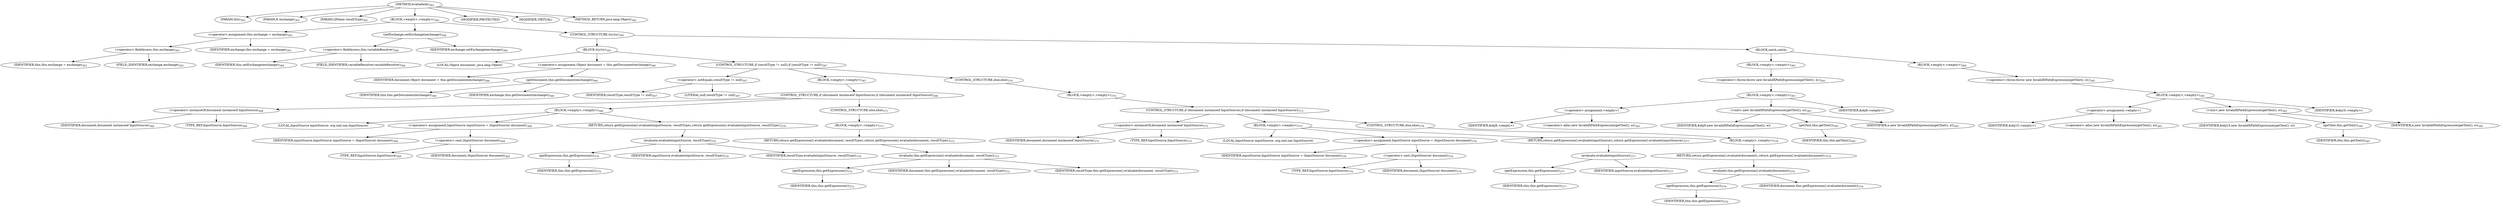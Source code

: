digraph "evaluateAs" {  
"758" [label = <(METHOD,evaluateAs)<SUB>362</SUB>> ]
"63" [label = <(PARAM,this)<SUB>362</SUB>> ]
"759" [label = <(PARAM,E exchange)<SUB>362</SUB>> ]
"760" [label = <(PARAM,QName resultType)<SUB>362</SUB>> ]
"761" [label = <(BLOCK,&lt;empty&gt;,&lt;empty&gt;)<SUB>362</SUB>> ]
"762" [label = <(&lt;operator&gt;.assignment,this.exchange = exchange)<SUB>363</SUB>> ]
"763" [label = <(&lt;operator&gt;.fieldAccess,this.exchange)<SUB>363</SUB>> ]
"62" [label = <(IDENTIFIER,this,this.exchange = exchange)<SUB>363</SUB>> ]
"764" [label = <(FIELD_IDENTIFIER,exchange,exchange)<SUB>363</SUB>> ]
"765" [label = <(IDENTIFIER,exchange,this.exchange = exchange)<SUB>363</SUB>> ]
"766" [label = <(setExchange,setExchange(exchange))<SUB>364</SUB>> ]
"767" [label = <(&lt;operator&gt;.fieldAccess,this.variableResolver)<SUB>364</SUB>> ]
"768" [label = <(IDENTIFIER,this,setExchange(exchange))<SUB>364</SUB>> ]
"769" [label = <(FIELD_IDENTIFIER,variableResolver,variableResolver)<SUB>364</SUB>> ]
"770" [label = <(IDENTIFIER,exchange,setExchange(exchange))<SUB>364</SUB>> ]
"771" [label = <(CONTROL_STRUCTURE,try,try)<SUB>365</SUB>> ]
"772" [label = <(BLOCK,try,try)<SUB>365</SUB>> ]
"773" [label = <(LOCAL,Object document: java.lang.Object)> ]
"774" [label = <(&lt;operator&gt;.assignment,Object document = this.getDocument(exchange))<SUB>366</SUB>> ]
"775" [label = <(IDENTIFIER,document,Object document = this.getDocument(exchange))<SUB>366</SUB>> ]
"776" [label = <(getDocument,this.getDocument(exchange))<SUB>366</SUB>> ]
"64" [label = <(IDENTIFIER,this,this.getDocument(exchange))<SUB>366</SUB>> ]
"777" [label = <(IDENTIFIER,exchange,this.getDocument(exchange))<SUB>366</SUB>> ]
"778" [label = <(CONTROL_STRUCTURE,if (resultType != null),if (resultType != null))<SUB>367</SUB>> ]
"779" [label = <(&lt;operator&gt;.notEquals,resultType != null)<SUB>367</SUB>> ]
"780" [label = <(IDENTIFIER,resultType,resultType != null)<SUB>367</SUB>> ]
"781" [label = <(LITERAL,null,resultType != null)<SUB>367</SUB>> ]
"782" [label = <(BLOCK,&lt;empty&gt;,&lt;empty&gt;)<SUB>367</SUB>> ]
"783" [label = <(CONTROL_STRUCTURE,if (document instanceof InputSource),if (document instanceof InputSource))<SUB>368</SUB>> ]
"784" [label = <(&lt;operator&gt;.instanceOf,document instanceof InputSource)<SUB>368</SUB>> ]
"785" [label = <(IDENTIFIER,document,document instanceof InputSource)<SUB>368</SUB>> ]
"786" [label = <(TYPE_REF,InputSource,InputSource)<SUB>368</SUB>> ]
"787" [label = <(BLOCK,&lt;empty&gt;,&lt;empty&gt;)<SUB>368</SUB>> ]
"788" [label = <(LOCAL,InputSource inputSource: org.xml.sax.InputSource)> ]
"789" [label = <(&lt;operator&gt;.assignment,InputSource inputSource = (InputSource) document)<SUB>369</SUB>> ]
"790" [label = <(IDENTIFIER,inputSource,InputSource inputSource = (InputSource) document)<SUB>369</SUB>> ]
"791" [label = <(&lt;operator&gt;.cast,(InputSource) document)<SUB>369</SUB>> ]
"792" [label = <(TYPE_REF,InputSource,InputSource)<SUB>369</SUB>> ]
"793" [label = <(IDENTIFIER,document,(InputSource) document)<SUB>369</SUB>> ]
"794" [label = <(RETURN,return getExpression().evaluate(inputSource, resultType);,return getExpression().evaluate(inputSource, resultType);)<SUB>370</SUB>> ]
"795" [label = <(evaluate,evaluate(inputSource, resultType))<SUB>370</SUB>> ]
"796" [label = <(getExpression,this.getExpression())<SUB>370</SUB>> ]
"65" [label = <(IDENTIFIER,this,this.getExpression())<SUB>370</SUB>> ]
"797" [label = <(IDENTIFIER,inputSource,evaluate(inputSource, resultType))<SUB>370</SUB>> ]
"798" [label = <(IDENTIFIER,resultType,evaluate(inputSource, resultType))<SUB>370</SUB>> ]
"799" [label = <(CONTROL_STRUCTURE,else,else)<SUB>371</SUB>> ]
"800" [label = <(BLOCK,&lt;empty&gt;,&lt;empty&gt;)<SUB>371</SUB>> ]
"801" [label = <(RETURN,return getExpression().evaluate(document, resultType);,return getExpression().evaluate(document, resultType);)<SUB>372</SUB>> ]
"802" [label = <(evaluate,this.getExpression().evaluate(document, resultType))<SUB>372</SUB>> ]
"803" [label = <(getExpression,this.getExpression())<SUB>372</SUB>> ]
"66" [label = <(IDENTIFIER,this,this.getExpression())<SUB>372</SUB>> ]
"804" [label = <(IDENTIFIER,document,this.getExpression().evaluate(document, resultType))<SUB>372</SUB>> ]
"805" [label = <(IDENTIFIER,resultType,this.getExpression().evaluate(document, resultType))<SUB>372</SUB>> ]
"806" [label = <(CONTROL_STRUCTURE,else,else)<SUB>374</SUB>> ]
"807" [label = <(BLOCK,&lt;empty&gt;,&lt;empty&gt;)<SUB>374</SUB>> ]
"808" [label = <(CONTROL_STRUCTURE,if (document instanceof InputSource),if (document instanceof InputSource))<SUB>375</SUB>> ]
"809" [label = <(&lt;operator&gt;.instanceOf,document instanceof InputSource)<SUB>375</SUB>> ]
"810" [label = <(IDENTIFIER,document,document instanceof InputSource)<SUB>375</SUB>> ]
"811" [label = <(TYPE_REF,InputSource,InputSource)<SUB>375</SUB>> ]
"812" [label = <(BLOCK,&lt;empty&gt;,&lt;empty&gt;)<SUB>375</SUB>> ]
"813" [label = <(LOCAL,InputSource inputSource: org.xml.sax.InputSource)> ]
"814" [label = <(&lt;operator&gt;.assignment,InputSource inputSource = (InputSource) document)<SUB>376</SUB>> ]
"815" [label = <(IDENTIFIER,inputSource,InputSource inputSource = (InputSource) document)<SUB>376</SUB>> ]
"816" [label = <(&lt;operator&gt;.cast,(InputSource) document)<SUB>376</SUB>> ]
"817" [label = <(TYPE_REF,InputSource,InputSource)<SUB>376</SUB>> ]
"818" [label = <(IDENTIFIER,document,(InputSource) document)<SUB>376</SUB>> ]
"819" [label = <(RETURN,return getExpression().evaluate(inputSource);,return getExpression().evaluate(inputSource);)<SUB>377</SUB>> ]
"820" [label = <(evaluate,evaluate(inputSource))<SUB>377</SUB>> ]
"821" [label = <(getExpression,this.getExpression())<SUB>377</SUB>> ]
"67" [label = <(IDENTIFIER,this,this.getExpression())<SUB>377</SUB>> ]
"822" [label = <(IDENTIFIER,inputSource,evaluate(inputSource))<SUB>377</SUB>> ]
"823" [label = <(CONTROL_STRUCTURE,else,else)<SUB>378</SUB>> ]
"824" [label = <(BLOCK,&lt;empty&gt;,&lt;empty&gt;)<SUB>378</SUB>> ]
"825" [label = <(RETURN,return getExpression().evaluate(document);,return getExpression().evaluate(document);)<SUB>379</SUB>> ]
"826" [label = <(evaluate,this.getExpression().evaluate(document))<SUB>379</SUB>> ]
"827" [label = <(getExpression,this.getExpression())<SUB>379</SUB>> ]
"68" [label = <(IDENTIFIER,this,this.getExpression())<SUB>379</SUB>> ]
"828" [label = <(IDENTIFIER,document,this.getExpression().evaluate(document))<SUB>379</SUB>> ]
"829" [label = <(BLOCK,catch,catch)> ]
"830" [label = <(BLOCK,&lt;empty&gt;,&lt;empty&gt;)<SUB>382</SUB>> ]
"831" [label = <(&lt;operator&gt;.throw,throw new InvalidXPathExpression(getText(), e);)<SUB>383</SUB>> ]
"832" [label = <(BLOCK,&lt;empty&gt;,&lt;empty&gt;)<SUB>383</SUB>> ]
"833" [label = <(&lt;operator&gt;.assignment,&lt;empty&gt;)> ]
"834" [label = <(IDENTIFIER,$obj9,&lt;empty&gt;)> ]
"835" [label = <(&lt;operator&gt;.alloc,new InvalidXPathExpression(getText(), e))<SUB>383</SUB>> ]
"836" [label = <(&lt;init&gt;,new InvalidXPathExpression(getText(), e))<SUB>383</SUB>> ]
"837" [label = <(IDENTIFIER,$obj9,new InvalidXPathExpression(getText(), e))> ]
"838" [label = <(getText,this.getText())<SUB>383</SUB>> ]
"69" [label = <(IDENTIFIER,this,this.getText())<SUB>383</SUB>> ]
"839" [label = <(IDENTIFIER,e,new InvalidXPathExpression(getText(), e))<SUB>383</SUB>> ]
"840" [label = <(IDENTIFIER,$obj9,&lt;empty&gt;)> ]
"841" [label = <(BLOCK,&lt;empty&gt;,&lt;empty&gt;)<SUB>384</SUB>> ]
"842" [label = <(&lt;operator&gt;.throw,throw new InvalidXPathExpression(getText(), e);)<SUB>385</SUB>> ]
"843" [label = <(BLOCK,&lt;empty&gt;,&lt;empty&gt;)<SUB>385</SUB>> ]
"844" [label = <(&lt;operator&gt;.assignment,&lt;empty&gt;)> ]
"845" [label = <(IDENTIFIER,$obj10,&lt;empty&gt;)> ]
"846" [label = <(&lt;operator&gt;.alloc,new InvalidXPathExpression(getText(), e))<SUB>385</SUB>> ]
"847" [label = <(&lt;init&gt;,new InvalidXPathExpression(getText(), e))<SUB>385</SUB>> ]
"848" [label = <(IDENTIFIER,$obj10,new InvalidXPathExpression(getText(), e))> ]
"849" [label = <(getText,this.getText())<SUB>385</SUB>> ]
"70" [label = <(IDENTIFIER,this,this.getText())<SUB>385</SUB>> ]
"850" [label = <(IDENTIFIER,e,new InvalidXPathExpression(getText(), e))<SUB>385</SUB>> ]
"851" [label = <(IDENTIFIER,$obj10,&lt;empty&gt;)> ]
"852" [label = <(MODIFIER,PROTECTED)> ]
"853" [label = <(MODIFIER,VIRTUAL)> ]
"854" [label = <(METHOD_RETURN,java.lang.Object)<SUB>362</SUB>> ]
  "758" -> "63" 
  "758" -> "759" 
  "758" -> "760" 
  "758" -> "761" 
  "758" -> "852" 
  "758" -> "853" 
  "758" -> "854" 
  "761" -> "762" 
  "761" -> "766" 
  "761" -> "771" 
  "762" -> "763" 
  "762" -> "765" 
  "763" -> "62" 
  "763" -> "764" 
  "766" -> "767" 
  "766" -> "770" 
  "767" -> "768" 
  "767" -> "769" 
  "771" -> "772" 
  "771" -> "829" 
  "772" -> "773" 
  "772" -> "774" 
  "772" -> "778" 
  "774" -> "775" 
  "774" -> "776" 
  "776" -> "64" 
  "776" -> "777" 
  "778" -> "779" 
  "778" -> "782" 
  "778" -> "806" 
  "779" -> "780" 
  "779" -> "781" 
  "782" -> "783" 
  "783" -> "784" 
  "783" -> "787" 
  "783" -> "799" 
  "784" -> "785" 
  "784" -> "786" 
  "787" -> "788" 
  "787" -> "789" 
  "787" -> "794" 
  "789" -> "790" 
  "789" -> "791" 
  "791" -> "792" 
  "791" -> "793" 
  "794" -> "795" 
  "795" -> "796" 
  "795" -> "797" 
  "795" -> "798" 
  "796" -> "65" 
  "799" -> "800" 
  "800" -> "801" 
  "801" -> "802" 
  "802" -> "803" 
  "802" -> "804" 
  "802" -> "805" 
  "803" -> "66" 
  "806" -> "807" 
  "807" -> "808" 
  "808" -> "809" 
  "808" -> "812" 
  "808" -> "823" 
  "809" -> "810" 
  "809" -> "811" 
  "812" -> "813" 
  "812" -> "814" 
  "812" -> "819" 
  "814" -> "815" 
  "814" -> "816" 
  "816" -> "817" 
  "816" -> "818" 
  "819" -> "820" 
  "820" -> "821" 
  "820" -> "822" 
  "821" -> "67" 
  "823" -> "824" 
  "824" -> "825" 
  "825" -> "826" 
  "826" -> "827" 
  "826" -> "828" 
  "827" -> "68" 
  "829" -> "830" 
  "829" -> "841" 
  "830" -> "831" 
  "831" -> "832" 
  "832" -> "833" 
  "832" -> "836" 
  "832" -> "840" 
  "833" -> "834" 
  "833" -> "835" 
  "836" -> "837" 
  "836" -> "838" 
  "836" -> "839" 
  "838" -> "69" 
  "841" -> "842" 
  "842" -> "843" 
  "843" -> "844" 
  "843" -> "847" 
  "843" -> "851" 
  "844" -> "845" 
  "844" -> "846" 
  "847" -> "848" 
  "847" -> "849" 
  "847" -> "850" 
  "849" -> "70" 
}
